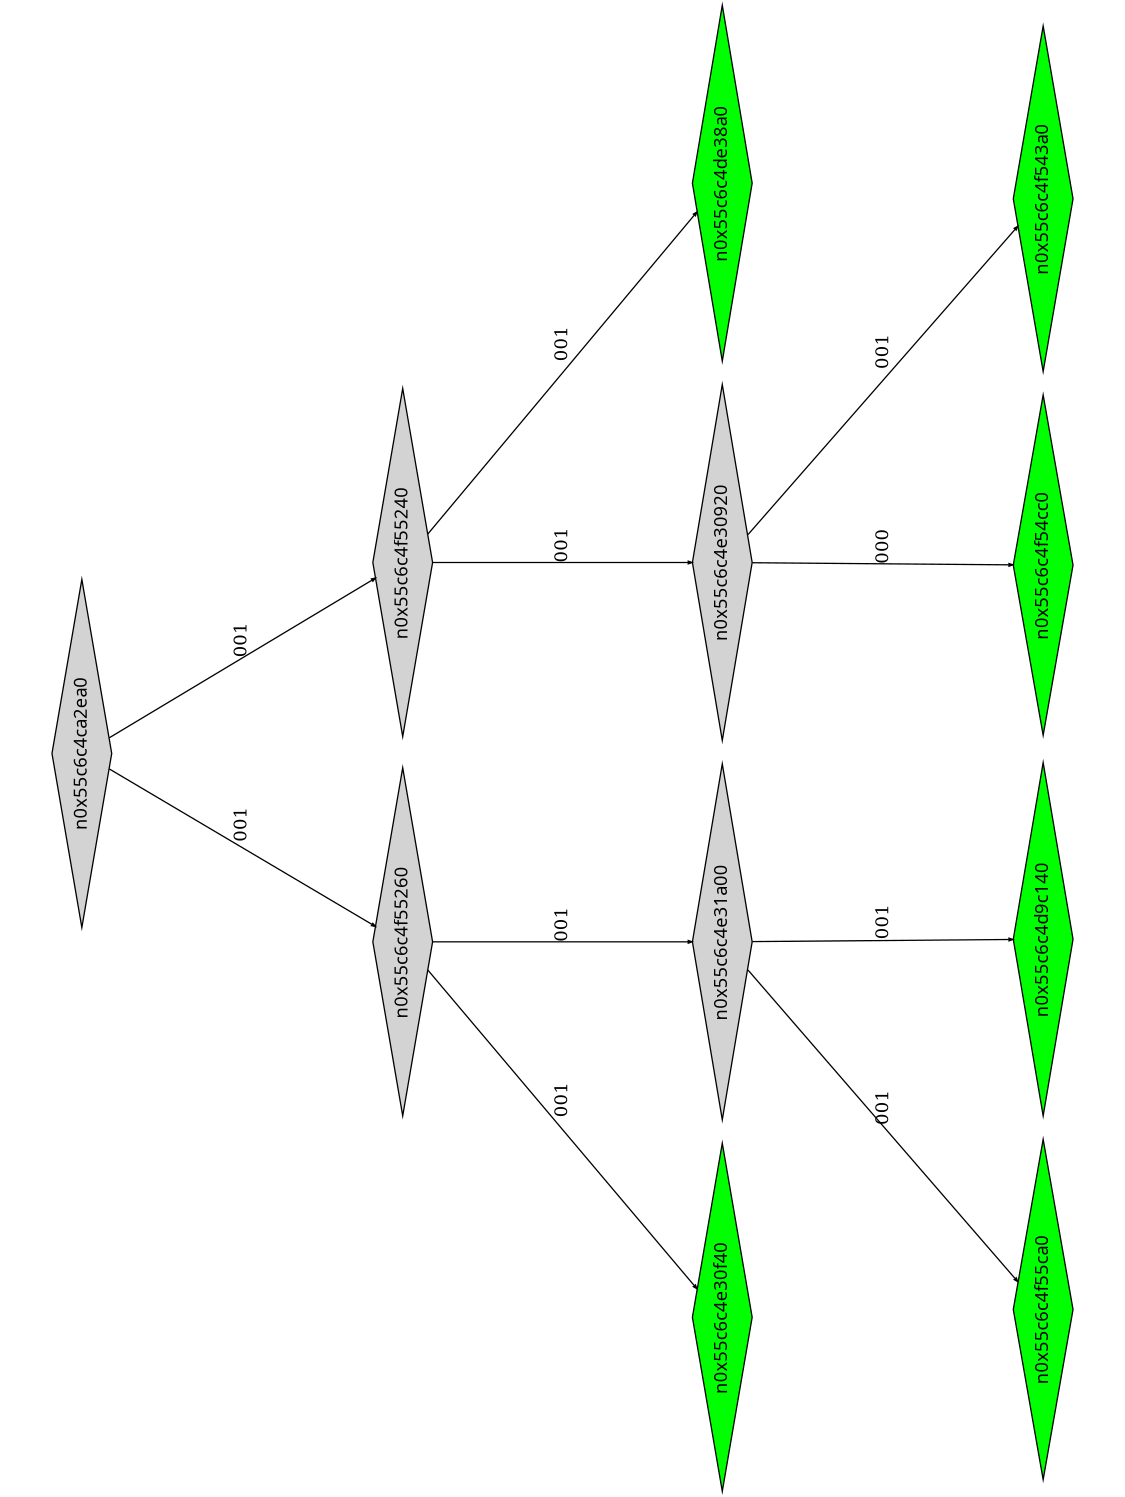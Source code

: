 digraph G {
	size="10,7.5";
	ratio=fill;
	rotate=90;
	center = "true";
	node [style="filled",width=.1,height=.1,fontname="Terminus"]
	edge [arrowsize=.3]
	n0x55c6c4ca2ea0 [shape=diamond];
	n0x55c6c4ca2ea0 -> n0x55c6c4f55260 [label=001];
	n0x55c6c4ca2ea0 -> n0x55c6c4f55240 [label=001];
	n0x55c6c4f55240 [shape=diamond];
	n0x55c6c4f55240 -> n0x55c6c4e30920 [label=001];
	n0x55c6c4f55240 -> n0x55c6c4de38a0 [label=001];
	n0x55c6c4de38a0 [shape=diamond,fillcolor=green];
	n0x55c6c4e30920 [shape=diamond];
	n0x55c6c4e30920 -> n0x55c6c4f54cc0 [label=000];
	n0x55c6c4e30920 -> n0x55c6c4f543a0 [label=001];
	n0x55c6c4f543a0 [shape=diamond,fillcolor=green];
	n0x55c6c4f54cc0 [shape=diamond,fillcolor=green];
	n0x55c6c4f55260 [shape=diamond];
	n0x55c6c4f55260 -> n0x55c6c4e30f40 [label=001];
	n0x55c6c4f55260 -> n0x55c6c4e31a00 [label=001];
	n0x55c6c4e31a00 [shape=diamond];
	n0x55c6c4e31a00 -> n0x55c6c4f55ca0 [label=001];
	n0x55c6c4e31a00 -> n0x55c6c4d9c140 [label=001];
	n0x55c6c4d9c140 [shape=diamond,fillcolor=green];
	n0x55c6c4f55ca0 [shape=diamond,fillcolor=green];
	n0x55c6c4e30f40 [shape=diamond,fillcolor=green];
}
